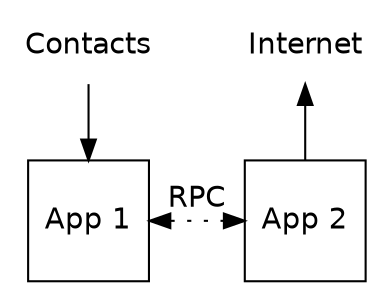 digraph Collusion {
  Contacts [shape=none fontname=Helvetica];
  Internet [shape=none fontname=Helvetica];

  A [label="App 1" shape=square fontname=Helvetica];
  B [label="App 2" shape=square fontname=Helvetica];

  Contacts -> A;
  Internet -> B [dir=back];

  A -> B [dir=both label=RPC style=dotted fontname=Helvetica];

  {rank=same Contacts Internet}
  {rank=source Contacts Internet}
  {rank=same A B}
}
